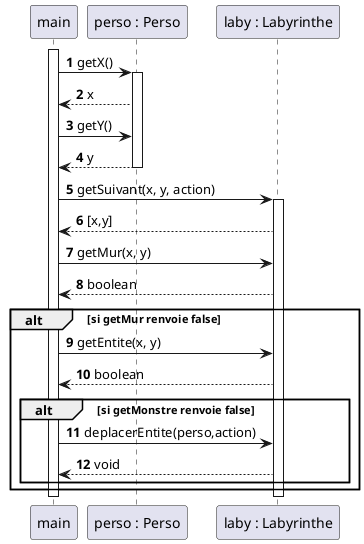 @startuml

autonumber

participant "laby : Labyrinthe" as l
participant "perso : Perso" as p

participant "main" as m
participant "perso : Perso" as p
participant "laby : Labyrinthe" as l

activate m

m -> p : getX()
activate p
m <-- p : x

m -> p : getY()
m <-- p : y
deactivate p

m -> l : getSuivant(x, y, action)
activate l
m <-- l : [x,y]
m -> l : getMur(x, y)
m <-- l : boolean

alt si getMur renvoie false
    m -> l : getEntite(x, y)
    m <-- l : boolean
    alt si getMonstre renvoie false
        m -> l : deplacerEntite(perso,action)
        m <-- l : void
    end
end

deactivate l
deactivate m

@enduml